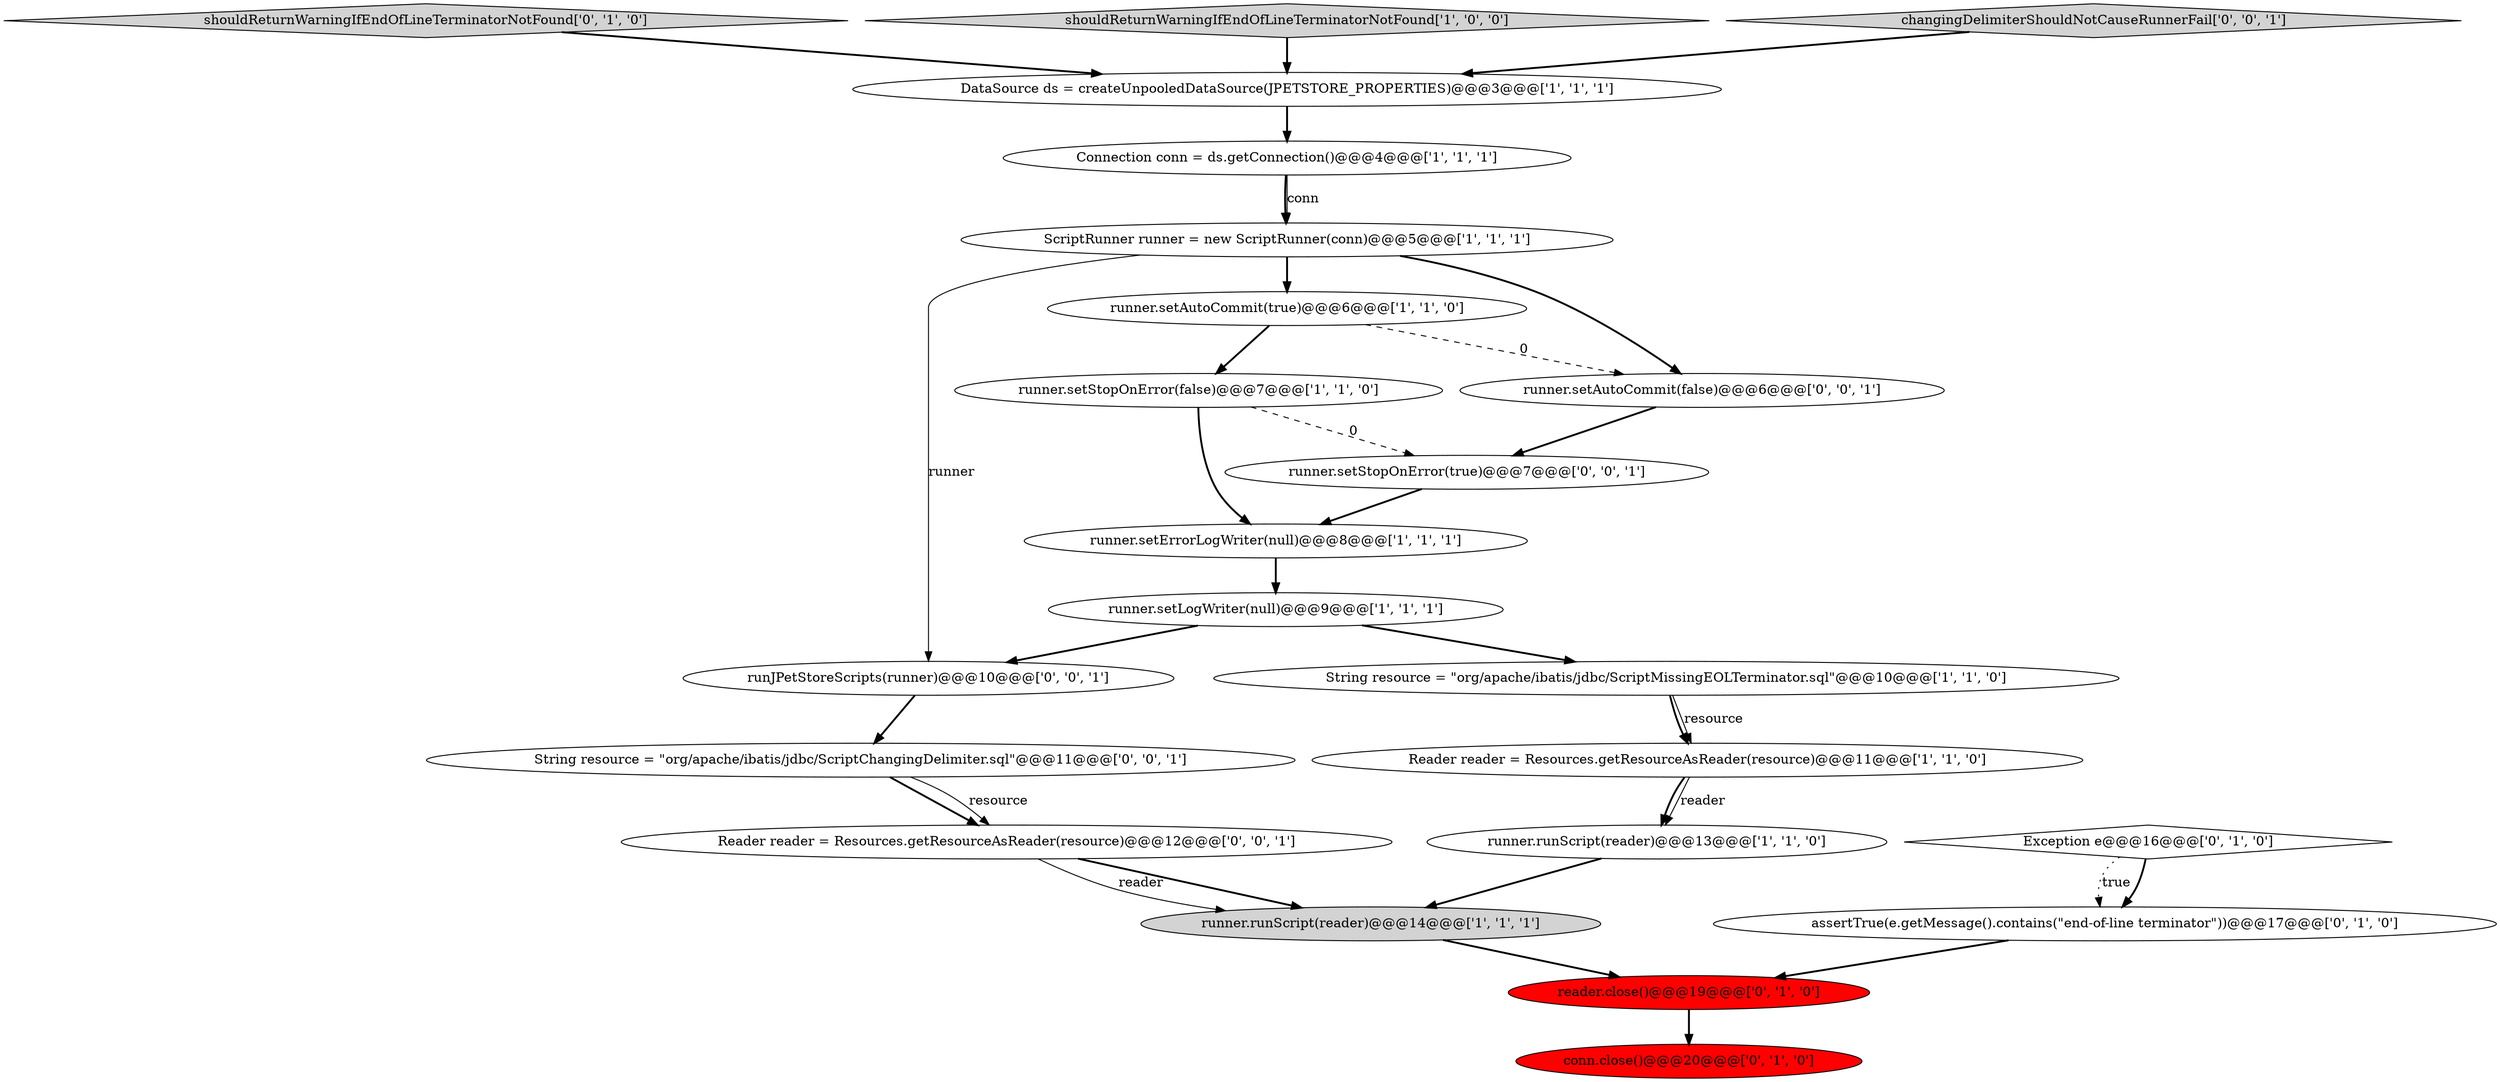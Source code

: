 digraph {
14 [style = filled, label = "shouldReturnWarningIfEndOfLineTerminatorNotFound['0', '1', '0']", fillcolor = lightgray, shape = diamond image = "AAA0AAABBB2BBB"];
19 [style = filled, label = "Reader reader = Resources.getResourceAsReader(resource)@@@12@@@['0', '0', '1']", fillcolor = white, shape = ellipse image = "AAA0AAABBB3BBB"];
16 [style = filled, label = "conn.close()@@@20@@@['0', '1', '0']", fillcolor = red, shape = ellipse image = "AAA1AAABBB2BBB"];
15 [style = filled, label = "reader.close()@@@19@@@['0', '1', '0']", fillcolor = red, shape = ellipse image = "AAA1AAABBB2BBB"];
18 [style = filled, label = "runner.setStopOnError(true)@@@7@@@['0', '0', '1']", fillcolor = white, shape = ellipse image = "AAA0AAABBB3BBB"];
8 [style = filled, label = "DataSource ds = createUnpooledDataSource(JPETSTORE_PROPERTIES)@@@3@@@['1', '1', '1']", fillcolor = white, shape = ellipse image = "AAA0AAABBB1BBB"];
12 [style = filled, label = "Exception e@@@16@@@['0', '1', '0']", fillcolor = white, shape = diamond image = "AAA0AAABBB2BBB"];
13 [style = filled, label = "assertTrue(e.getMessage().contains(\"end-of-line terminator\"))@@@17@@@['0', '1', '0']", fillcolor = white, shape = ellipse image = "AAA0AAABBB2BBB"];
9 [style = filled, label = "runner.runScript(reader)@@@13@@@['1', '1', '0']", fillcolor = white, shape = ellipse image = "AAA0AAABBB1BBB"];
22 [style = filled, label = "runJPetStoreScripts(runner)@@@10@@@['0', '0', '1']", fillcolor = white, shape = ellipse image = "AAA0AAABBB3BBB"];
0 [style = filled, label = "runner.setAutoCommit(true)@@@6@@@['1', '1', '0']", fillcolor = white, shape = ellipse image = "AAA0AAABBB1BBB"];
2 [style = filled, label = "runner.runScript(reader)@@@14@@@['1', '1', '1']", fillcolor = lightgray, shape = ellipse image = "AAA0AAABBB1BBB"];
21 [style = filled, label = "String resource = \"org/apache/ibatis/jdbc/ScriptChangingDelimiter.sql\"@@@11@@@['0', '0', '1']", fillcolor = white, shape = ellipse image = "AAA0AAABBB3BBB"];
1 [style = filled, label = "Connection conn = ds.getConnection()@@@4@@@['1', '1', '1']", fillcolor = white, shape = ellipse image = "AAA0AAABBB1BBB"];
4 [style = filled, label = "shouldReturnWarningIfEndOfLineTerminatorNotFound['1', '0', '0']", fillcolor = lightgray, shape = diamond image = "AAA0AAABBB1BBB"];
5 [style = filled, label = "ScriptRunner runner = new ScriptRunner(conn)@@@5@@@['1', '1', '1']", fillcolor = white, shape = ellipse image = "AAA0AAABBB1BBB"];
17 [style = filled, label = "changingDelimiterShouldNotCauseRunnerFail['0', '0', '1']", fillcolor = lightgray, shape = diamond image = "AAA0AAABBB3BBB"];
7 [style = filled, label = "Reader reader = Resources.getResourceAsReader(resource)@@@11@@@['1', '1', '0']", fillcolor = white, shape = ellipse image = "AAA0AAABBB1BBB"];
3 [style = filled, label = "runner.setStopOnError(false)@@@7@@@['1', '1', '0']", fillcolor = white, shape = ellipse image = "AAA0AAABBB1BBB"];
20 [style = filled, label = "runner.setAutoCommit(false)@@@6@@@['0', '0', '1']", fillcolor = white, shape = ellipse image = "AAA0AAABBB3BBB"];
6 [style = filled, label = "runner.setLogWriter(null)@@@9@@@['1', '1', '1']", fillcolor = white, shape = ellipse image = "AAA0AAABBB1BBB"];
11 [style = filled, label = "String resource = \"org/apache/ibatis/jdbc/ScriptMissingEOLTerminator.sql\"@@@10@@@['1', '1', '0']", fillcolor = white, shape = ellipse image = "AAA0AAABBB1BBB"];
10 [style = filled, label = "runner.setErrorLogWriter(null)@@@8@@@['1', '1', '1']", fillcolor = white, shape = ellipse image = "AAA0AAABBB1BBB"];
1->5 [style = bold, label=""];
0->3 [style = bold, label=""];
17->8 [style = bold, label=""];
21->19 [style = bold, label=""];
5->20 [style = bold, label=""];
9->2 [style = bold, label=""];
6->22 [style = bold, label=""];
3->18 [style = dashed, label="0"];
22->21 [style = bold, label=""];
19->2 [style = bold, label=""];
5->22 [style = solid, label="runner"];
15->16 [style = bold, label=""];
0->20 [style = dashed, label="0"];
10->6 [style = bold, label=""];
7->9 [style = bold, label=""];
8->1 [style = bold, label=""];
3->10 [style = bold, label=""];
12->13 [style = bold, label=""];
20->18 [style = bold, label=""];
12->13 [style = dotted, label="true"];
19->2 [style = solid, label="reader"];
18->10 [style = bold, label=""];
5->0 [style = bold, label=""];
21->19 [style = solid, label="resource"];
6->11 [style = bold, label=""];
11->7 [style = solid, label="resource"];
2->15 [style = bold, label=""];
7->9 [style = solid, label="reader"];
4->8 [style = bold, label=""];
14->8 [style = bold, label=""];
13->15 [style = bold, label=""];
11->7 [style = bold, label=""];
1->5 [style = solid, label="conn"];
}
